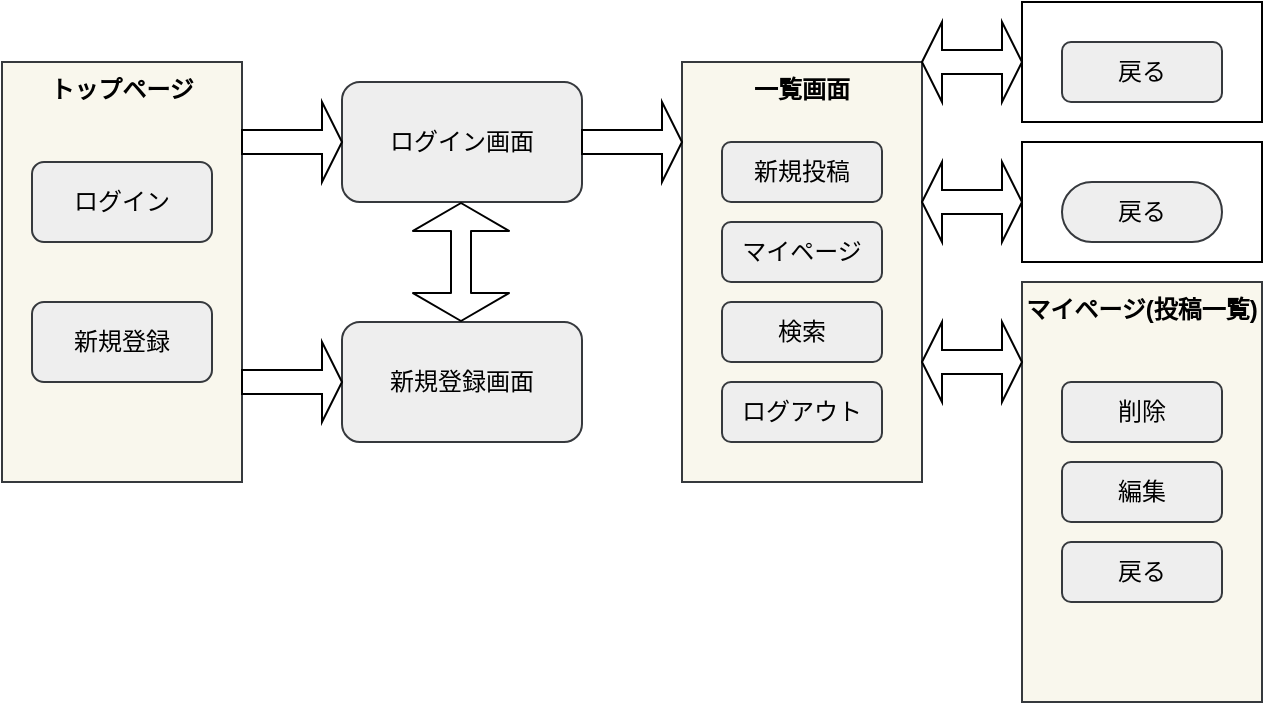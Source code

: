 <mxfile>
    <diagram id="QYkg_N5XI3Q-pRrpR40h" name="ページ1">
        <mxGraphModel dx="576" dy="419" grid="1" gridSize="10" guides="1" tooltips="1" connect="1" arrows="1" fold="1" page="1" pageScale="1" pageWidth="827" pageHeight="1169" math="0" shadow="0">
            <root>
                <mxCell id="0"/>
                <mxCell id="1" parent="0"/>
                <mxCell id="18" value="&lt;font color=&quot;#000000&quot;&gt;マイページ(投稿一覧)&lt;/font&gt;" style="rounded=0;whiteSpace=wrap;html=1;fillColor=#f9f7ed;strokeColor=#36393d;verticalAlign=top;fontStyle=1" parent="1" vertex="1">
                    <mxGeometry x="530" y="220" width="120" height="210" as="geometry"/>
                </mxCell>
                <mxCell id="4" value="&lt;font color=&quot;#000000&quot;&gt;&lt;b&gt;トップページ&lt;/b&gt;&lt;/font&gt;" style="rounded=0;whiteSpace=wrap;html=1;fillColor=#f9f7ed;strokeColor=#36393d;verticalAlign=top;" parent="1" vertex="1">
                    <mxGeometry x="20" y="110" width="120" height="210" as="geometry"/>
                </mxCell>
                <mxCell id="5" value="&lt;font color=&quot;#000000&quot;&gt;ログイン&lt;/font&gt;" style="rounded=1;whiteSpace=wrap;html=1;fillColor=#eeeeee;strokeColor=#36393d;" parent="1" vertex="1">
                    <mxGeometry x="35" y="160" width="90" height="40" as="geometry"/>
                </mxCell>
                <mxCell id="6" value="&lt;font color=&quot;#000000&quot;&gt;新規登録&lt;/font&gt;" style="rounded=1;whiteSpace=wrap;html=1;fillColor=#eeeeee;strokeColor=#36393d;" parent="1" vertex="1">
                    <mxGeometry x="35" y="230" width="90" height="40" as="geometry"/>
                </mxCell>
                <mxCell id="7" value="ログイン画面" style="rounded=1;whiteSpace=wrap;html=1;fillColor=#eeeeee;strokeColor=#36393d;fontColor=#000000;" parent="1" vertex="1">
                    <mxGeometry x="190" y="120" width="120" height="60" as="geometry"/>
                </mxCell>
                <mxCell id="8" value="新規登録画面" style="rounded=1;whiteSpace=wrap;html=1;fillColor=#eeeeee;strokeColor=#36393d;fontColor=#000000;" parent="1" vertex="1">
                    <mxGeometry x="190" y="240" width="120" height="60" as="geometry"/>
                </mxCell>
                <mxCell id="9" value="&lt;font color=&quot;#000000&quot;&gt;一覧画面&lt;/font&gt;" style="rounded=0;whiteSpace=wrap;html=1;fillColor=#f9f7ed;strokeColor=#36393d;verticalAlign=top;fontStyle=1;align=center;" parent="1" vertex="1">
                    <mxGeometry x="360" y="110" width="120" height="210" as="geometry"/>
                </mxCell>
                <mxCell id="10" value="マイページ" style="rounded=1;whiteSpace=wrap;html=1;fillColor=#eeeeee;strokeColor=#36393d;fontColor=#000000;" parent="1" vertex="1">
                    <mxGeometry x="380" y="190" width="80" height="30" as="geometry"/>
                </mxCell>
                <mxCell id="11" value="検索" style="rounded=1;whiteSpace=wrap;html=1;fillColor=#eeeeee;strokeColor=#36393d;fontColor=#000000;" parent="1" vertex="1">
                    <mxGeometry x="380" y="230" width="80" height="30" as="geometry"/>
                </mxCell>
                <mxCell id="12" value="&lt;font color=&quot;#000000&quot;&gt;新規投稿&lt;/font&gt;" style="rounded=1;whiteSpace=wrap;html=1;fillColor=#eeeeee;strokeColor=#36393d;" parent="1" vertex="1">
                    <mxGeometry x="380" y="150" width="80" height="30" as="geometry"/>
                </mxCell>
                <mxCell id="13" value="編集" style="rounded=1;whiteSpace=wrap;html=1;fillColor=#eeeeee;strokeColor=#36393d;fontColor=#000000;" parent="1" vertex="1">
                    <mxGeometry x="550" y="310" width="80" height="30" as="geometry"/>
                </mxCell>
                <mxCell id="14" value="ログアウト" style="rounded=1;whiteSpace=wrap;html=1;fillColor=#eeeeee;strokeColor=#36393d;fontColor=#000000;" parent="1" vertex="1">
                    <mxGeometry x="380" y="270" width="80" height="30" as="geometry"/>
                </mxCell>
                <mxCell id="16" value="削除" style="rounded=1;whiteSpace=wrap;html=1;fillColor=#eeeeee;strokeColor=#36393d;fontColor=#000000;" parent="1" vertex="1">
                    <mxGeometry x="550" y="270" width="80" height="30" as="geometry"/>
                </mxCell>
                <mxCell id="19" value="検索" style="rounded=0;whiteSpace=wrap;html=1;fontColor=#FFFFFF;fontStyle=1;verticalAlign=top;" parent="1" vertex="1">
                    <mxGeometry x="530" y="150" width="120" height="60" as="geometry"/>
                </mxCell>
                <mxCell id="21" value="新規投稿画面" style="rounded=0;whiteSpace=wrap;html=1;fontColor=#FFFFFF;fontStyle=1;verticalAlign=top;" parent="1" vertex="1">
                    <mxGeometry x="530" y="80" width="120" height="60" as="geometry"/>
                </mxCell>
                <mxCell id="22" value="&lt;span style=&quot;color: rgb(0, 0, 0);&quot;&gt;戻る&lt;/span&gt;" style="rounded=1;whiteSpace=wrap;html=1;fillColor=#eeeeee;strokeColor=#36393d;arcSize=50;" parent="1" vertex="1">
                    <mxGeometry x="550" y="170" width="80" height="30" as="geometry"/>
                </mxCell>
                <mxCell id="24" value="&lt;font color=&quot;#000000&quot;&gt;戻る&lt;/font&gt;" style="rounded=1;whiteSpace=wrap;html=1;fillColor=#eeeeee;strokeColor=#36393d;" parent="1" vertex="1">
                    <mxGeometry x="550" y="100" width="80" height="30" as="geometry"/>
                </mxCell>
                <mxCell id="25" value="" style="shape=singleArrow;whiteSpace=wrap;html=1;fontColor=#000000;" parent="1" vertex="1">
                    <mxGeometry x="140" y="250" width="50" height="40" as="geometry"/>
                </mxCell>
                <mxCell id="27" value="" style="shape=singleArrow;whiteSpace=wrap;html=1;fontColor=#000000;" parent="1" vertex="1">
                    <mxGeometry x="140" y="130" width="50" height="40" as="geometry"/>
                </mxCell>
                <mxCell id="30" value="" style="shape=singleArrow;whiteSpace=wrap;html=1;fontColor=#000000;" parent="1" vertex="1">
                    <mxGeometry x="310" y="130" width="50" height="40" as="geometry"/>
                </mxCell>
                <mxCell id="36" value="" style="shape=doubleArrow;whiteSpace=wrap;html=1;fontColor=#000000;" parent="1" vertex="1">
                    <mxGeometry x="480" y="90" width="50" height="40" as="geometry"/>
                </mxCell>
                <mxCell id="37" value="" style="shape=doubleArrow;whiteSpace=wrap;html=1;fontColor=#000000;" parent="1" vertex="1">
                    <mxGeometry x="480" y="160" width="50" height="40" as="geometry"/>
                </mxCell>
                <mxCell id="38" value="" style="shape=doubleArrow;whiteSpace=wrap;html=1;fontColor=#000000;" parent="1" vertex="1">
                    <mxGeometry x="480" y="240" width="50" height="40" as="geometry"/>
                </mxCell>
                <mxCell id="40" value="&lt;span style=&quot;color: rgb(0, 0, 0);&quot;&gt;戻る&lt;/span&gt;" style="rounded=1;whiteSpace=wrap;html=1;fillColor=#eeeeee;strokeColor=#36393d;" parent="1" vertex="1">
                    <mxGeometry x="550" y="350" width="80" height="30" as="geometry"/>
                </mxCell>
                <mxCell id="41" value="" style="shape=flexArrow;endArrow=classic;startArrow=classic;html=1;endWidth=37;endSize=4.33;startWidth=37;startSize=4.33;" edge="1" parent="1">
                    <mxGeometry width="100" height="100" relative="1" as="geometry">
                        <mxPoint x="249.5" y="240" as="sourcePoint"/>
                        <mxPoint x="249.5" y="180" as="targetPoint"/>
                    </mxGeometry>
                </mxCell>
            </root>
        </mxGraphModel>
    </diagram>
</mxfile>
